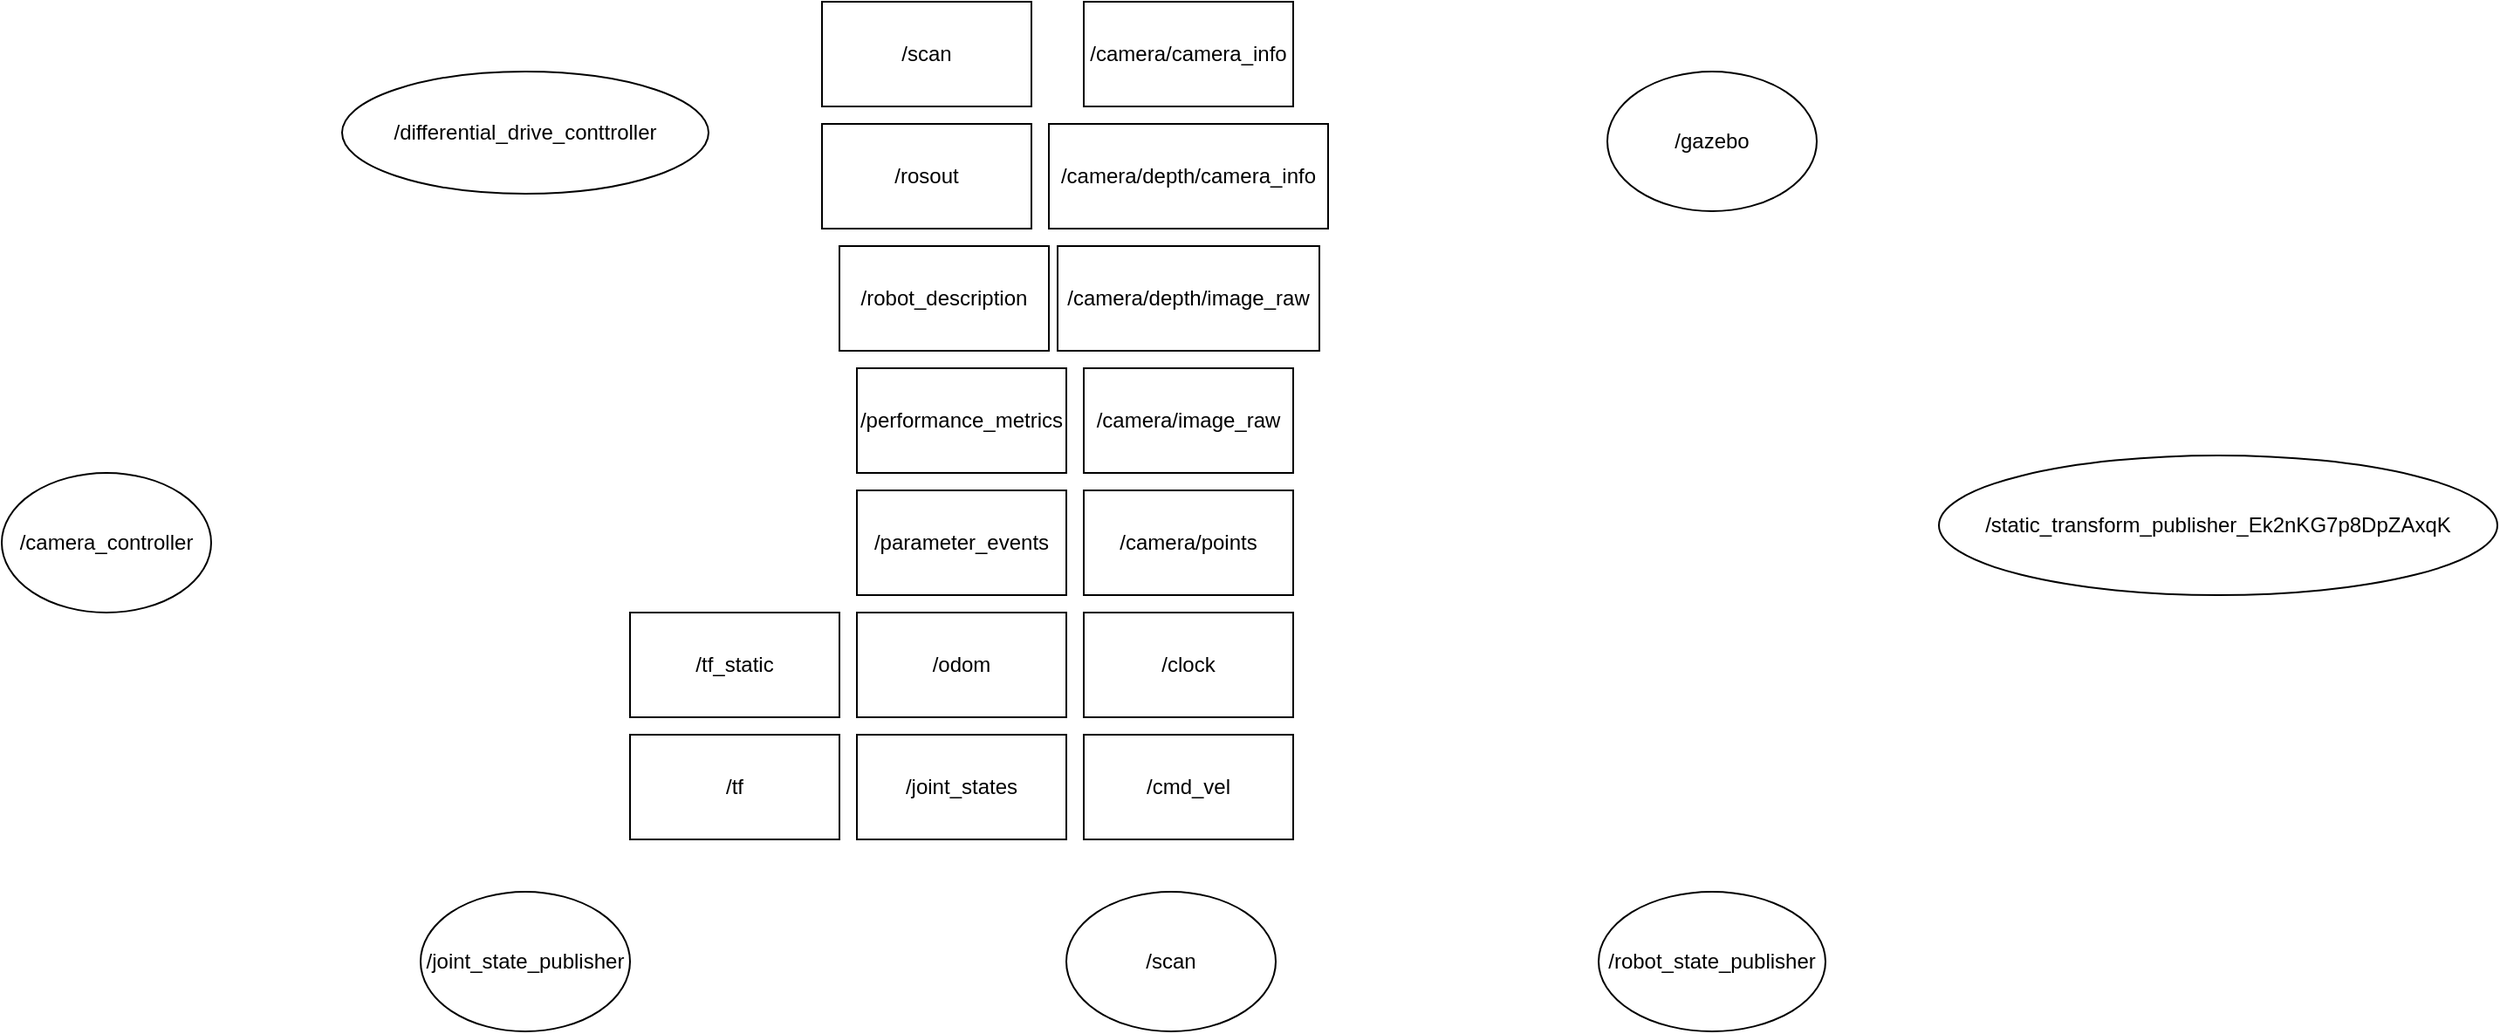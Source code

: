 <mxfile version="23.0.2" type="github">
  <diagram name="Page-1" id="CCXDkMmYEeseRspRPApz">
    <mxGraphModel dx="1137" dy="663" grid="1" gridSize="10" guides="1" tooltips="1" connect="1" arrows="1" fold="1" page="1" pageScale="1" pageWidth="850" pageHeight="1100" math="0" shadow="0">
      <root>
        <mxCell id="0" />
        <mxCell id="1" parent="0" />
        <mxCell id="GH3iI-kV92OheZ8QKehh-1" value="/camera_controller" style="ellipse;whiteSpace=wrap;html=1;" vertex="1" parent="1">
          <mxGeometry x="20" y="290" width="120" height="80" as="geometry" />
        </mxCell>
        <mxCell id="GH3iI-kV92OheZ8QKehh-2" value="/gazebo" style="ellipse;whiteSpace=wrap;html=1;" vertex="1" parent="1">
          <mxGeometry x="940" y="60" width="120" height="80" as="geometry" />
        </mxCell>
        <mxCell id="GH3iI-kV92OheZ8QKehh-4" value="/scan" style="ellipse;whiteSpace=wrap;html=1;" vertex="1" parent="1">
          <mxGeometry x="630" y="530" width="120" height="80" as="geometry" />
        </mxCell>
        <mxCell id="GH3iI-kV92OheZ8QKehh-5" value="/robot_state_publisher" style="ellipse;whiteSpace=wrap;html=1;" vertex="1" parent="1">
          <mxGeometry x="935" y="530" width="130" height="80" as="geometry" />
        </mxCell>
        <mxCell id="GH3iI-kV92OheZ8QKehh-6" value="/differential_drive_conttroller" style="ellipse;whiteSpace=wrap;html=1;" vertex="1" parent="1">
          <mxGeometry x="215" y="60" width="210" height="70" as="geometry" />
        </mxCell>
        <mxCell id="GH3iI-kV92OheZ8QKehh-10" value="/joint_state_publisher" style="ellipse;whiteSpace=wrap;html=1;" vertex="1" parent="1">
          <mxGeometry x="260" y="530" width="120" height="80" as="geometry" />
        </mxCell>
        <mxCell id="GH3iI-kV92OheZ8QKehh-11" value="/static_transform_publisher_Ek2nKG7p8DpZAxqK" style="ellipse;whiteSpace=wrap;html=1;" vertex="1" parent="1">
          <mxGeometry x="1130" y="280" width="320" height="80" as="geometry" />
        </mxCell>
        <mxCell id="GH3iI-kV92OheZ8QKehh-12" value="/camera/camera_info" style="rounded=0;whiteSpace=wrap;html=1;" vertex="1" parent="1">
          <mxGeometry x="640" y="20" width="120" height="60" as="geometry" />
        </mxCell>
        <mxCell id="GH3iI-kV92OheZ8QKehh-13" value="/camera/depth/camera_info" style="rounded=0;whiteSpace=wrap;html=1;" vertex="1" parent="1">
          <mxGeometry x="620" y="90" width="160" height="60" as="geometry" />
        </mxCell>
        <mxCell id="GH3iI-kV92OheZ8QKehh-14" value="/camera/depth/image_raw" style="rounded=0;whiteSpace=wrap;html=1;" vertex="1" parent="1">
          <mxGeometry x="625" y="160" width="150" height="60" as="geometry" />
        </mxCell>
        <mxCell id="GH3iI-kV92OheZ8QKehh-15" value="/camera/image_raw" style="rounded=0;whiteSpace=wrap;html=1;" vertex="1" parent="1">
          <mxGeometry x="640" y="230" width="120" height="60" as="geometry" />
        </mxCell>
        <mxCell id="GH3iI-kV92OheZ8QKehh-16" value="/camera/points" style="rounded=0;whiteSpace=wrap;html=1;" vertex="1" parent="1">
          <mxGeometry x="640" y="300" width="120" height="60" as="geometry" />
        </mxCell>
        <mxCell id="GH3iI-kV92OheZ8QKehh-17" value="/clock" style="rounded=0;whiteSpace=wrap;html=1;" vertex="1" parent="1">
          <mxGeometry x="640" y="370" width="120" height="60" as="geometry" />
        </mxCell>
        <mxCell id="GH3iI-kV92OheZ8QKehh-18" value="/cmd_vel" style="rounded=0;whiteSpace=wrap;html=1;" vertex="1" parent="1">
          <mxGeometry x="640" y="440" width="120" height="60" as="geometry" />
        </mxCell>
        <mxCell id="GH3iI-kV92OheZ8QKehh-19" value="/joint_states" style="rounded=0;whiteSpace=wrap;html=1;" vertex="1" parent="1">
          <mxGeometry x="510" y="440" width="120" height="60" as="geometry" />
        </mxCell>
        <mxCell id="GH3iI-kV92OheZ8QKehh-20" value="/odom" style="rounded=0;whiteSpace=wrap;html=1;" vertex="1" parent="1">
          <mxGeometry x="510" y="370" width="120" height="60" as="geometry" />
        </mxCell>
        <mxCell id="GH3iI-kV92OheZ8QKehh-21" value="/parameter_events" style="rounded=0;whiteSpace=wrap;html=1;" vertex="1" parent="1">
          <mxGeometry x="510" y="300" width="120" height="60" as="geometry" />
        </mxCell>
        <mxCell id="GH3iI-kV92OheZ8QKehh-22" value="/performance_metrics" style="rounded=0;whiteSpace=wrap;html=1;" vertex="1" parent="1">
          <mxGeometry x="510" y="230" width="120" height="60" as="geometry" />
        </mxCell>
        <mxCell id="GH3iI-kV92OheZ8QKehh-23" value="/robot_description" style="rounded=0;whiteSpace=wrap;html=1;" vertex="1" parent="1">
          <mxGeometry x="500" y="160" width="120" height="60" as="geometry" />
        </mxCell>
        <mxCell id="GH3iI-kV92OheZ8QKehh-24" value="/rosout" style="rounded=0;whiteSpace=wrap;html=1;" vertex="1" parent="1">
          <mxGeometry x="490" y="90" width="120" height="60" as="geometry" />
        </mxCell>
        <mxCell id="GH3iI-kV92OheZ8QKehh-25" value="/scan" style="rounded=0;whiteSpace=wrap;html=1;" vertex="1" parent="1">
          <mxGeometry x="490" y="20" width="120" height="60" as="geometry" />
        </mxCell>
        <mxCell id="GH3iI-kV92OheZ8QKehh-26" value="/tf" style="rounded=0;whiteSpace=wrap;html=1;" vertex="1" parent="1">
          <mxGeometry x="380" y="440" width="120" height="60" as="geometry" />
        </mxCell>
        <mxCell id="GH3iI-kV92OheZ8QKehh-27" value="/tf_static" style="rounded=0;whiteSpace=wrap;html=1;" vertex="1" parent="1">
          <mxGeometry x="380" y="370" width="120" height="60" as="geometry" />
        </mxCell>
      </root>
    </mxGraphModel>
  </diagram>
</mxfile>

